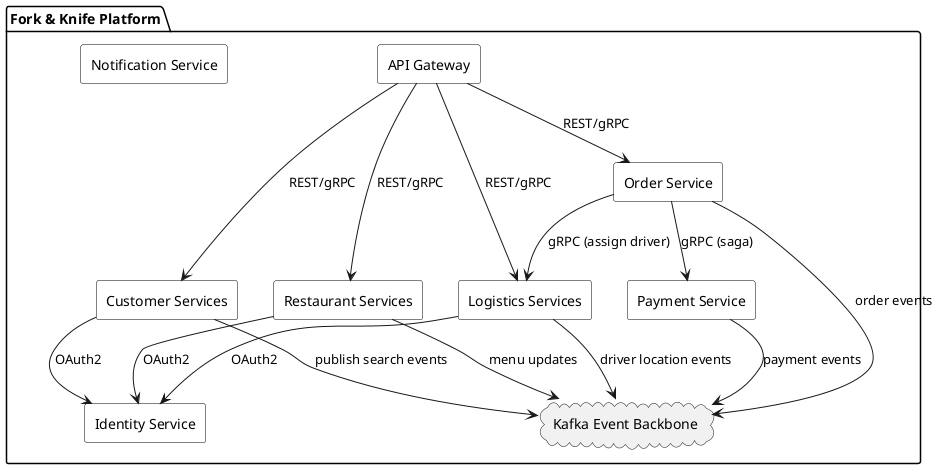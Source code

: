 @startuml
skinparam rectangle {
  BackgroundColor #FFFFFF
  BorderColor black
}

package "Fork & Knife Platform" {
  rectangle "API Gateway" as APIGW
  rectangle "Customer Services" as CustSvc
  rectangle "Restaurant Services" as RestSvc
  rectangle "Logistics Services" as LogSvc
  rectangle "Order Service" as OrderSvc
  rectangle "Payment Service" as PaySvc
  rectangle "Notification Service" as NotifSvc
  rectangle "Identity Service" as IdnSvc
  cloud "Kafka Event Backbone" as Kafka
}

APIGW --> CustSvc : REST/gRPC
APIGW --> RestSvc : REST/gRPC
APIGW --> LogSvc : REST/gRPC
APIGW --> OrderSvc : REST/gRPC
CustSvc --> Kafka : publish search events
RestSvc --> Kafka : menu updates
OrderSvc --> Kafka : order events
LogSvc --> Kafka : driver location events
OrderSvc --> PaySvc : gRPC (saga)
OrderSvc --> LogSvc : gRPC (assign driver)
PaySvc --> Kafka : payment events
CustSvc --> IdnSvc : OAuth2
RestSvc --> IdnSvc : OAuth2
LogSvc --> IdnSvc : OAuth2
@enduml